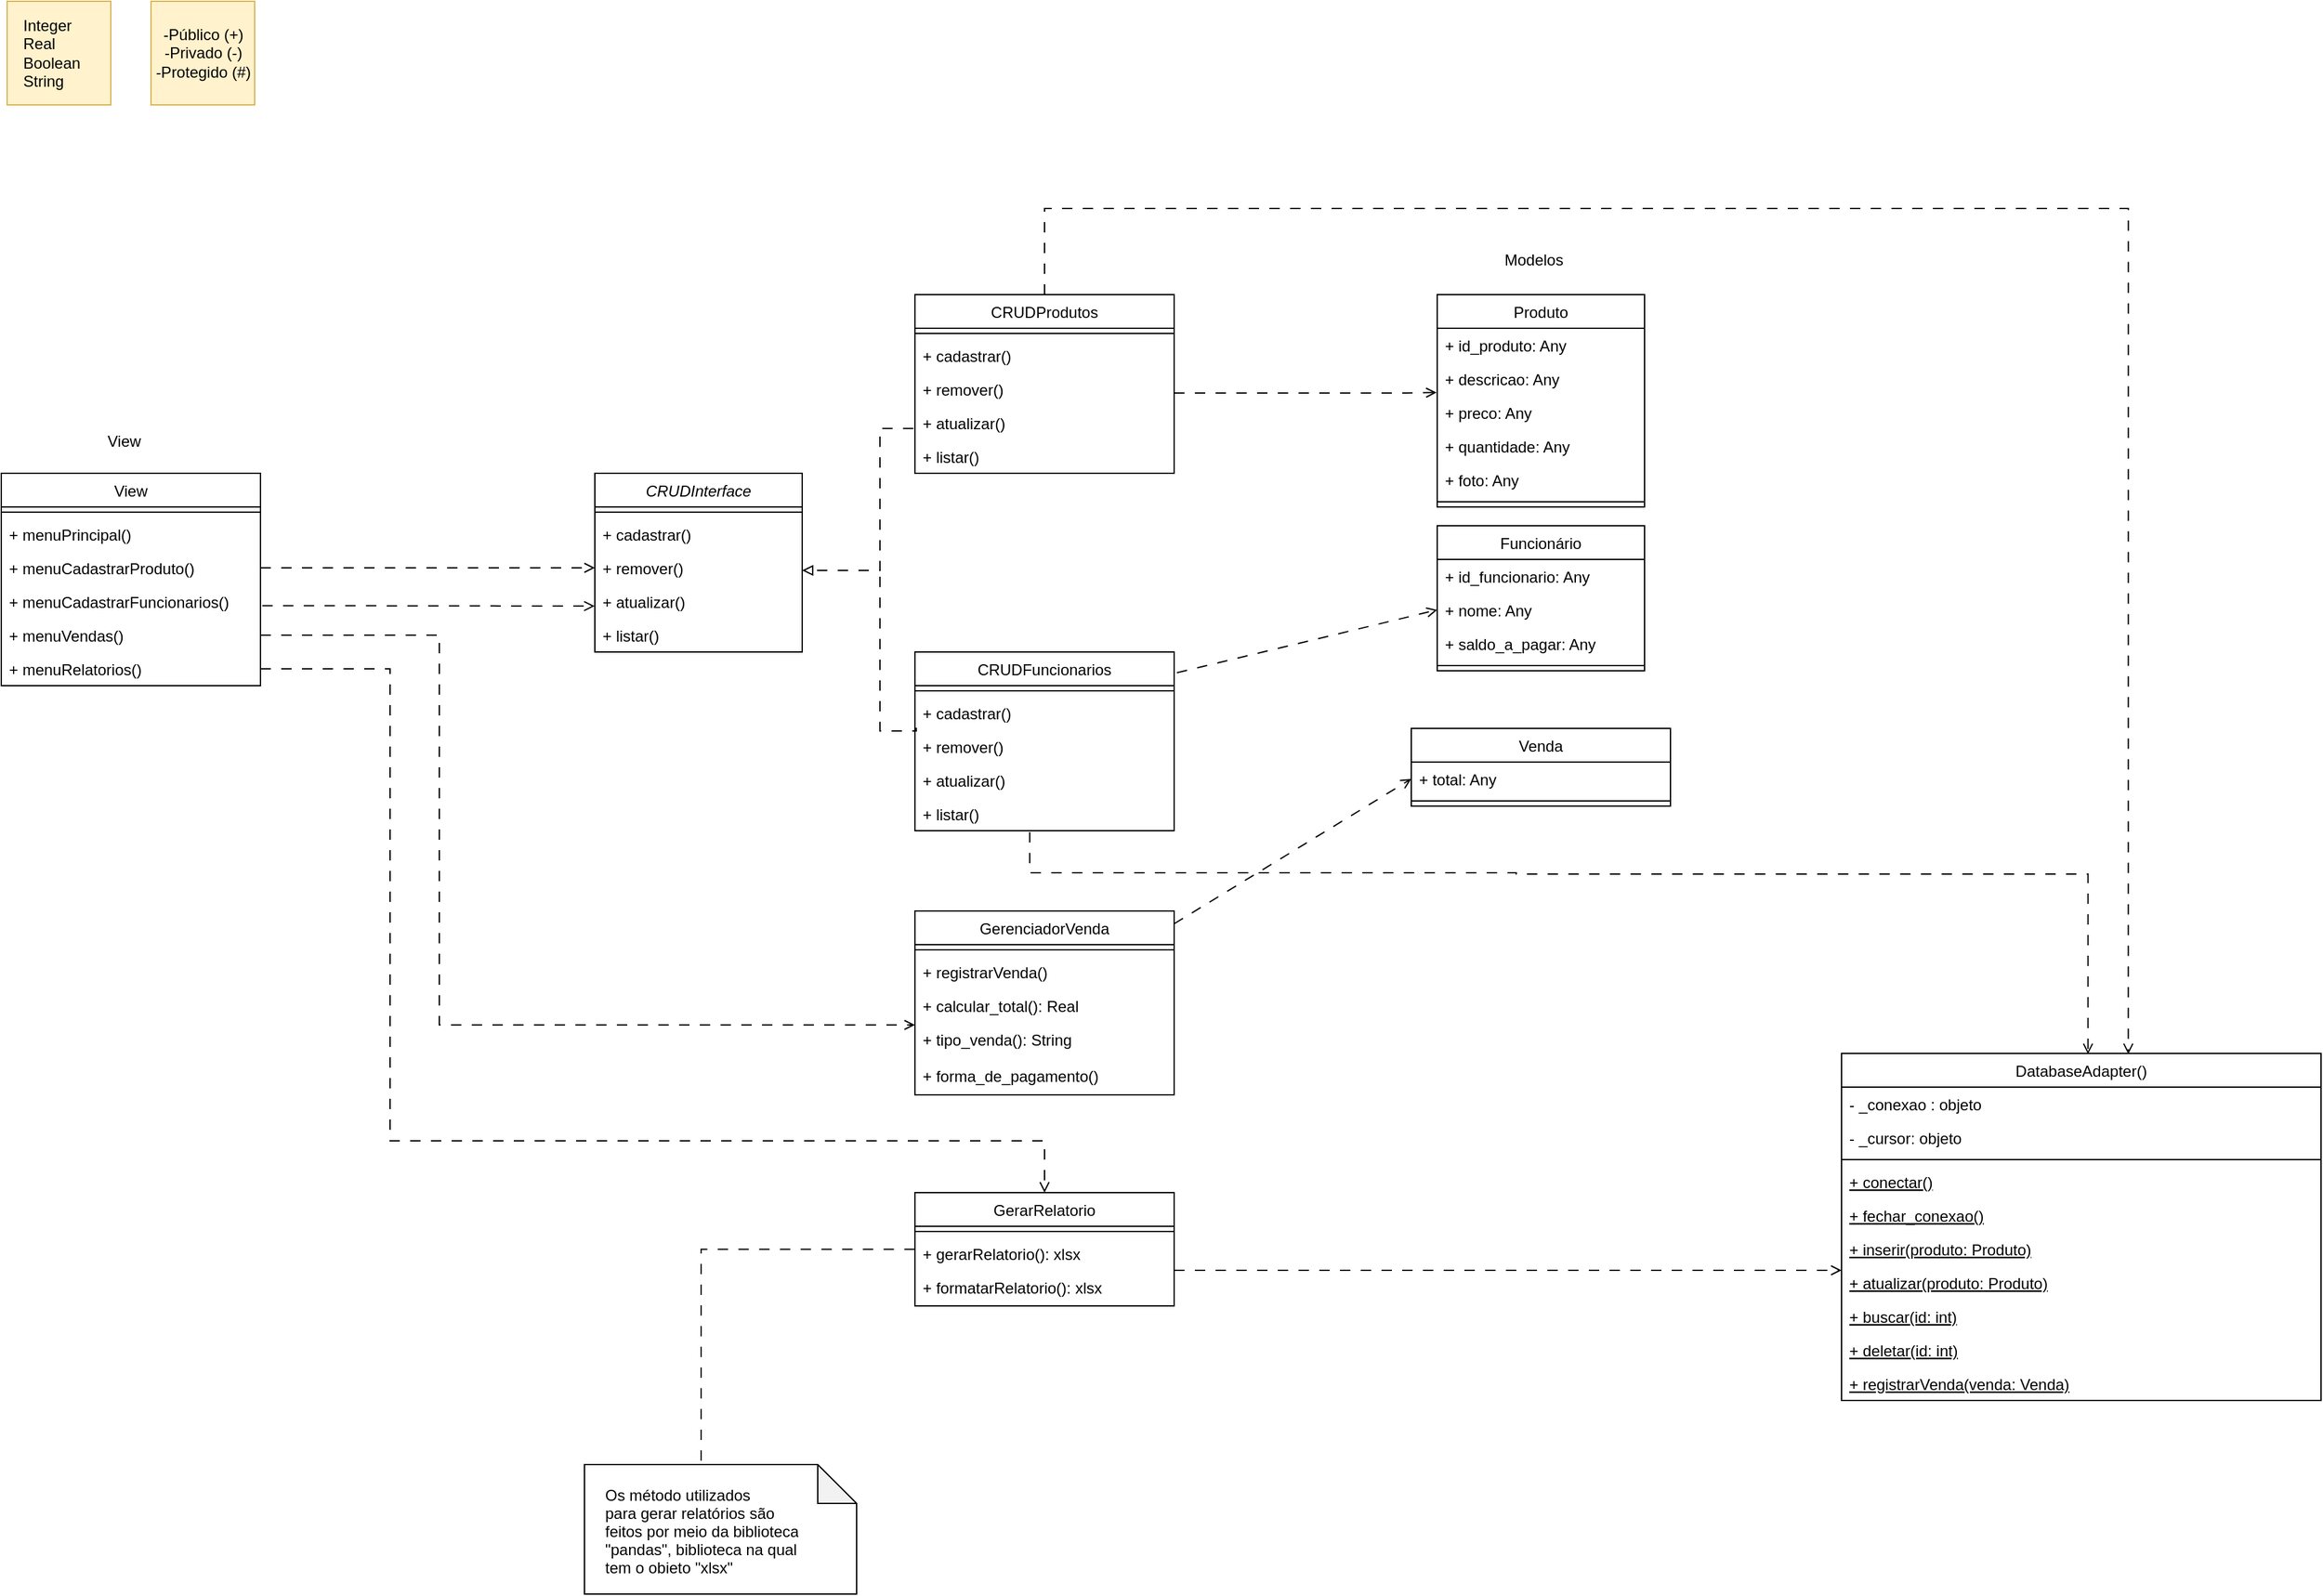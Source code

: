 <mxfile version="25.0.1">
  <diagram id="C5RBs43oDa-KdzZeNtuy" name="Page-1">
    <mxGraphModel dx="258" dy="1040" grid="1" gridSize="10" guides="1" tooltips="1" connect="1" arrows="1" fold="1" page="1" pageScale="1" pageWidth="827" pageHeight="1169" math="0" shadow="0">
      <root>
        <mxCell id="WIyWlLk6GJQsqaUBKTNV-0" />
        <mxCell id="WIyWlLk6GJQsqaUBKTNV-1" parent="WIyWlLk6GJQsqaUBKTNV-0" />
        <mxCell id="_I3wtdHXXXUd3-tB5gvO-224" value="" style="whiteSpace=wrap;html=1;aspect=fixed;fillColor=#fff2cc;strokeColor=#d6b656;" parent="WIyWlLk6GJQsqaUBKTNV-1" vertex="1">
          <mxGeometry x="2003.5" y="190" width="80" height="80" as="geometry" />
        </mxCell>
        <mxCell id="_I3wtdHXXXUd3-tB5gvO-223" value="Integer&lt;div&gt;Real&lt;/div&gt;&lt;div&gt;Boolean&lt;/div&gt;&lt;div&gt;String&lt;/div&gt;" style="text;html=1;align=left;verticalAlign=middle;whiteSpace=wrap;rounded=0;" parent="WIyWlLk6GJQsqaUBKTNV-1" vertex="1">
          <mxGeometry x="2013.5" y="200" width="60" height="60" as="geometry" />
        </mxCell>
        <mxCell id="_I3wtdHXXXUd3-tB5gvO-50" value="" style="whiteSpace=wrap;html=1;aspect=fixed;fillColor=#fff2cc;strokeColor=#d6b656;" parent="WIyWlLk6GJQsqaUBKTNV-1" vertex="1">
          <mxGeometry x="2003.5" y="190" width="80" height="80" as="geometry" />
        </mxCell>
        <mxCell id="_I3wtdHXXXUd3-tB5gvO-51" value="Integer&lt;div&gt;Real&lt;/div&gt;&lt;div&gt;Boolean&lt;/div&gt;&lt;div&gt;String&lt;/div&gt;" style="text;html=1;align=left;verticalAlign=middle;whiteSpace=wrap;rounded=0;" parent="WIyWlLk6GJQsqaUBKTNV-1" vertex="1">
          <mxGeometry x="2013.5" y="200" width="60" height="60" as="geometry" />
        </mxCell>
        <mxCell id="_I3wtdHXXXUd3-tB5gvO-61" value="" style="whiteSpace=wrap;html=1;aspect=fixed;fillColor=#fff2cc;strokeColor=#d6b656;" parent="WIyWlLk6GJQsqaUBKTNV-1" vertex="1">
          <mxGeometry x="2114.5" y="190" width="80" height="80" as="geometry" />
        </mxCell>
        <mxCell id="_I3wtdHXXXUd3-tB5gvO-62" value="-Público (+)&lt;br&gt;-Privado (-)&lt;br&gt;-Protegido (#)" style="text;html=1;align=center;verticalAlign=middle;whiteSpace=wrap;rounded=0;" parent="WIyWlLk6GJQsqaUBKTNV-1" vertex="1">
          <mxGeometry x="2114.5" y="190" width="80" height="80" as="geometry" />
        </mxCell>
        <mxCell id="zy6kFEmhI4igUQKufuiE-0" value="Produto" style="swimlane;fontStyle=0;align=center;verticalAlign=top;childLayout=stackLayout;horizontal=1;startSize=26;horizontalStack=0;resizeParent=1;resizeLast=0;collapsible=1;marginBottom=0;rounded=0;shadow=0;strokeWidth=1;" parent="WIyWlLk6GJQsqaUBKTNV-1" vertex="1">
          <mxGeometry x="3107" y="416.5" width="160" height="164" as="geometry">
            <mxRectangle x="130" y="380" width="160" height="26" as="alternateBounds" />
          </mxGeometry>
        </mxCell>
        <mxCell id="zy6kFEmhI4igUQKufuiE-1" value="+ id_produto: Any" style="text;align=left;verticalAlign=top;spacingLeft=4;spacingRight=4;overflow=hidden;rotatable=0;points=[[0,0.5],[1,0.5]];portConstraint=eastwest;" parent="zy6kFEmhI4igUQKufuiE-0" vertex="1">
          <mxGeometry y="26" width="160" height="26" as="geometry" />
        </mxCell>
        <mxCell id="zy6kFEmhI4igUQKufuiE-2" value="+ descricao: Any" style="text;align=left;verticalAlign=top;spacingLeft=4;spacingRight=4;overflow=hidden;rotatable=0;points=[[0,0.5],[1,0.5]];portConstraint=eastwest;" parent="zy6kFEmhI4igUQKufuiE-0" vertex="1">
          <mxGeometry y="52" width="160" height="26" as="geometry" />
        </mxCell>
        <mxCell id="zy6kFEmhI4igUQKufuiE-3" value="+ preco: Any" style="text;align=left;verticalAlign=top;spacingLeft=4;spacingRight=4;overflow=hidden;rotatable=0;points=[[0,0.5],[1,0.5]];portConstraint=eastwest;" parent="zy6kFEmhI4igUQKufuiE-0" vertex="1">
          <mxGeometry y="78" width="160" height="26" as="geometry" />
        </mxCell>
        <mxCell id="zy6kFEmhI4igUQKufuiE-4" value="+ quantidade: Any" style="text;align=left;verticalAlign=top;spacingLeft=4;spacingRight=4;overflow=hidden;rotatable=0;points=[[0,0.5],[1,0.5]];portConstraint=eastwest;" parent="zy6kFEmhI4igUQKufuiE-0" vertex="1">
          <mxGeometry y="104" width="160" height="26" as="geometry" />
        </mxCell>
        <mxCell id="S7cXJ_CDG3G3nZu9S1j7-13" value="+ foto: Any" style="text;align=left;verticalAlign=top;spacingLeft=4;spacingRight=4;overflow=hidden;rotatable=0;points=[[0,0.5],[1,0.5]];portConstraint=eastwest;" vertex="1" parent="zy6kFEmhI4igUQKufuiE-0">
          <mxGeometry y="130" width="160" height="26" as="geometry" />
        </mxCell>
        <mxCell id="zy6kFEmhI4igUQKufuiE-5" value="" style="line;html=1;strokeWidth=1;align=left;verticalAlign=middle;spacingTop=-1;spacingLeft=3;spacingRight=3;rotatable=0;labelPosition=right;points=[];portConstraint=eastwest;" parent="zy6kFEmhI4igUQKufuiE-0" vertex="1">
          <mxGeometry y="156" width="160" height="8" as="geometry" />
        </mxCell>
        <mxCell id="zy6kFEmhI4igUQKufuiE-6" value="Funcionário" style="swimlane;fontStyle=0;align=center;verticalAlign=top;childLayout=stackLayout;horizontal=1;startSize=26;horizontalStack=0;resizeParent=1;resizeLast=0;collapsible=1;marginBottom=0;rounded=0;shadow=0;strokeWidth=1;" parent="WIyWlLk6GJQsqaUBKTNV-1" vertex="1">
          <mxGeometry x="3107" y="595" width="160" height="112" as="geometry">
            <mxRectangle x="130" y="380" width="160" height="26" as="alternateBounds" />
          </mxGeometry>
        </mxCell>
        <mxCell id="zy6kFEmhI4igUQKufuiE-7" value="+ id_funcionario: Any" style="text;align=left;verticalAlign=top;spacingLeft=4;spacingRight=4;overflow=hidden;rotatable=0;points=[[0,0.5],[1,0.5]];portConstraint=eastwest;" parent="zy6kFEmhI4igUQKufuiE-6" vertex="1">
          <mxGeometry y="26" width="160" height="26" as="geometry" />
        </mxCell>
        <mxCell id="zy6kFEmhI4igUQKufuiE-8" value="+ nome: Any" style="text;align=left;verticalAlign=top;spacingLeft=4;spacingRight=4;overflow=hidden;rotatable=0;points=[[0,0.5],[1,0.5]];portConstraint=eastwest;" parent="zy6kFEmhI4igUQKufuiE-6" vertex="1">
          <mxGeometry y="52" width="160" height="26" as="geometry" />
        </mxCell>
        <mxCell id="zy6kFEmhI4igUQKufuiE-9" value="+ saldo_a_pagar: Any" style="text;align=left;verticalAlign=top;spacingLeft=4;spacingRight=4;overflow=hidden;rotatable=0;points=[[0,0.5],[1,0.5]];portConstraint=eastwest;" parent="zy6kFEmhI4igUQKufuiE-6" vertex="1">
          <mxGeometry y="78" width="160" height="26" as="geometry" />
        </mxCell>
        <mxCell id="zy6kFEmhI4igUQKufuiE-10" value="" style="line;html=1;strokeWidth=1;align=left;verticalAlign=middle;spacingTop=-1;spacingLeft=3;spacingRight=3;rotatable=0;labelPosition=right;points=[];portConstraint=eastwest;" parent="zy6kFEmhI4igUQKufuiE-6" vertex="1">
          <mxGeometry y="104" width="160" height="8" as="geometry" />
        </mxCell>
        <mxCell id="zy6kFEmhI4igUQKufuiE-11" value="View" style="swimlane;fontStyle=0;align=center;verticalAlign=top;childLayout=stackLayout;horizontal=1;startSize=26;horizontalStack=0;resizeParent=1;resizeLast=0;collapsible=1;marginBottom=0;rounded=0;shadow=0;strokeWidth=1;" parent="WIyWlLk6GJQsqaUBKTNV-1" vertex="1">
          <mxGeometry x="1999" y="554.5" width="200" height="164" as="geometry">
            <mxRectangle x="340" y="380" width="170" height="26" as="alternateBounds" />
          </mxGeometry>
        </mxCell>
        <mxCell id="zy6kFEmhI4igUQKufuiE-12" value="" style="line;html=1;strokeWidth=1;align=left;verticalAlign=middle;spacingTop=-1;spacingLeft=3;spacingRight=3;rotatable=0;labelPosition=right;points=[];portConstraint=eastwest;" parent="zy6kFEmhI4igUQKufuiE-11" vertex="1">
          <mxGeometry y="26" width="200" height="8" as="geometry" />
        </mxCell>
        <mxCell id="zy6kFEmhI4igUQKufuiE-13" value="+ menuPrincipal()" style="text;align=left;verticalAlign=top;spacingLeft=4;spacingRight=4;overflow=hidden;rotatable=0;points=[[0,0.5],[1,0.5]];portConstraint=eastwest;" parent="zy6kFEmhI4igUQKufuiE-11" vertex="1">
          <mxGeometry y="34" width="200" height="26" as="geometry" />
        </mxCell>
        <mxCell id="zy6kFEmhI4igUQKufuiE-14" value="+ menuCadastrarProduto()" style="text;align=left;verticalAlign=top;spacingLeft=4;spacingRight=4;overflow=hidden;rotatable=0;points=[[0,0.5],[1,0.5]];portConstraint=eastwest;" parent="zy6kFEmhI4igUQKufuiE-11" vertex="1">
          <mxGeometry y="60" width="200" height="26" as="geometry" />
        </mxCell>
        <mxCell id="S7cXJ_CDG3G3nZu9S1j7-0" value="+ menuCadastrarFuncionarios()" style="text;align=left;verticalAlign=top;spacingLeft=4;spacingRight=4;overflow=hidden;rotatable=0;points=[[0,0.5],[1,0.5]];portConstraint=eastwest;" vertex="1" parent="zy6kFEmhI4igUQKufuiE-11">
          <mxGeometry y="86" width="200" height="26" as="geometry" />
        </mxCell>
        <mxCell id="zy6kFEmhI4igUQKufuiE-15" value="+ menuVendas()" style="text;align=left;verticalAlign=top;spacingLeft=4;spacingRight=4;overflow=hidden;rotatable=0;points=[[0,0.5],[1,0.5]];portConstraint=eastwest;" parent="zy6kFEmhI4igUQKufuiE-11" vertex="1">
          <mxGeometry y="112" width="200" height="26" as="geometry" />
        </mxCell>
        <mxCell id="zy6kFEmhI4igUQKufuiE-16" value="+ menuRelatorios()" style="text;align=left;verticalAlign=top;spacingLeft=4;spacingRight=4;overflow=hidden;rotatable=0;points=[[0,0.5],[1,0.5]];portConstraint=eastwest;" parent="zy6kFEmhI4igUQKufuiE-11" vertex="1">
          <mxGeometry y="138" width="200" height="26" as="geometry" />
        </mxCell>
        <mxCell id="zy6kFEmhI4igUQKufuiE-17" value="DatabaseAdapter()" style="swimlane;fontStyle=0;align=center;verticalAlign=top;childLayout=stackLayout;horizontal=1;startSize=26;horizontalStack=0;resizeParent=1;resizeLast=0;collapsible=1;marginBottom=0;rounded=0;shadow=0;strokeWidth=1;" parent="WIyWlLk6GJQsqaUBKTNV-1" vertex="1">
          <mxGeometry x="3419" y="1002.5" width="370" height="268" as="geometry">
            <mxRectangle x="3700" y="822.5" width="160" height="26" as="alternateBounds" />
          </mxGeometry>
        </mxCell>
        <mxCell id="zy6kFEmhI4igUQKufuiE-18" value="- _conexao : objeto" style="text;align=left;verticalAlign=top;spacingLeft=4;spacingRight=4;overflow=hidden;rotatable=0;points=[[0,0.5],[1,0.5]];portConstraint=eastwest;" parent="zy6kFEmhI4igUQKufuiE-17" vertex="1">
          <mxGeometry y="26" width="370" height="26" as="geometry" />
        </mxCell>
        <mxCell id="zy6kFEmhI4igUQKufuiE-19" value="- _cursor: objeto" style="text;align=left;verticalAlign=top;spacingLeft=4;spacingRight=4;overflow=hidden;rotatable=0;points=[[0,0.5],[1,0.5]];portConstraint=eastwest;" parent="zy6kFEmhI4igUQKufuiE-17" vertex="1">
          <mxGeometry y="52" width="370" height="26" as="geometry" />
        </mxCell>
        <mxCell id="zy6kFEmhI4igUQKufuiE-20" value="" style="line;html=1;strokeWidth=1;align=left;verticalAlign=middle;spacingTop=-1;spacingLeft=3;spacingRight=3;rotatable=0;labelPosition=right;points=[];portConstraint=eastwest;" parent="zy6kFEmhI4igUQKufuiE-17" vertex="1">
          <mxGeometry y="78" width="370" height="8" as="geometry" />
        </mxCell>
        <mxCell id="zy6kFEmhI4igUQKufuiE-21" value="+ conectar()" style="text;align=left;verticalAlign=top;spacingLeft=4;spacingRight=4;overflow=hidden;rotatable=0;points=[[0,0.5],[1,0.5]];portConstraint=eastwest;fontStyle=4" parent="zy6kFEmhI4igUQKufuiE-17" vertex="1">
          <mxGeometry y="86" width="370" height="26" as="geometry" />
        </mxCell>
        <mxCell id="zy6kFEmhI4igUQKufuiE-22" value="+ fechar_conexao()" style="text;align=left;verticalAlign=top;spacingLeft=4;spacingRight=4;overflow=hidden;rotatable=0;points=[[0,0.5],[1,0.5]];portConstraint=eastwest;fontStyle=4" parent="zy6kFEmhI4igUQKufuiE-17" vertex="1">
          <mxGeometry y="112" width="370" height="26" as="geometry" />
        </mxCell>
        <mxCell id="zy6kFEmhI4igUQKufuiE-23" value="+ inserir(produto: Produto)" style="text;align=left;verticalAlign=top;spacingLeft=4;spacingRight=4;overflow=hidden;rotatable=0;points=[[0,0.5],[1,0.5]];portConstraint=eastwest;fontStyle=4" parent="zy6kFEmhI4igUQKufuiE-17" vertex="1">
          <mxGeometry y="138" width="370" height="26" as="geometry" />
        </mxCell>
        <mxCell id="zy6kFEmhI4igUQKufuiE-24" value="+ atualizar(produto: Produto)" style="text;align=left;verticalAlign=top;spacingLeft=4;spacingRight=4;overflow=hidden;rotatable=0;points=[[0,0.5],[1,0.5]];portConstraint=eastwest;fontStyle=4" parent="zy6kFEmhI4igUQKufuiE-17" vertex="1">
          <mxGeometry y="164" width="370" height="26" as="geometry" />
        </mxCell>
        <mxCell id="zy6kFEmhI4igUQKufuiE-25" value="+ buscar(id: int)" style="text;align=left;verticalAlign=top;spacingLeft=4;spacingRight=4;overflow=hidden;rotatable=0;points=[[0,0.5],[1,0.5]];portConstraint=eastwest;fontStyle=4" parent="zy6kFEmhI4igUQKufuiE-17" vertex="1">
          <mxGeometry y="190" width="370" height="26" as="geometry" />
        </mxCell>
        <mxCell id="zy6kFEmhI4igUQKufuiE-26" value="+ deletar(id: int)" style="text;align=left;verticalAlign=top;spacingLeft=4;spacingRight=4;overflow=hidden;rotatable=0;points=[[0,0.5],[1,0.5]];portConstraint=eastwest;fontStyle=4" parent="zy6kFEmhI4igUQKufuiE-17" vertex="1">
          <mxGeometry y="216" width="370" height="26" as="geometry" />
        </mxCell>
        <mxCell id="zy6kFEmhI4igUQKufuiE-27" value="+ registrarVenda(venda: Venda)" style="text;align=left;verticalAlign=top;spacingLeft=4;spacingRight=4;overflow=hidden;rotatable=0;points=[[0,0.5],[1,0.5]];portConstraint=eastwest;fontStyle=4" parent="zy6kFEmhI4igUQKufuiE-17" vertex="1">
          <mxGeometry y="242" width="370" height="26" as="geometry" />
        </mxCell>
        <mxCell id="zy6kFEmhI4igUQKufuiE-28" value="CRUDInterface" style="swimlane;fontStyle=2;align=center;verticalAlign=top;childLayout=stackLayout;horizontal=1;startSize=26;horizontalStack=0;resizeParent=1;resizeLast=0;collapsible=1;marginBottom=0;rounded=0;shadow=0;strokeWidth=1;" parent="WIyWlLk6GJQsqaUBKTNV-1" vertex="1">
          <mxGeometry x="2457" y="554.5" width="160" height="138" as="geometry">
            <mxRectangle x="130" y="380" width="160" height="26" as="alternateBounds" />
          </mxGeometry>
        </mxCell>
        <mxCell id="zy6kFEmhI4igUQKufuiE-29" value="" style="line;html=1;strokeWidth=1;align=left;verticalAlign=middle;spacingTop=-1;spacingLeft=3;spacingRight=3;rotatable=0;labelPosition=right;points=[];portConstraint=eastwest;" parent="zy6kFEmhI4igUQKufuiE-28" vertex="1">
          <mxGeometry y="26" width="160" height="8" as="geometry" />
        </mxCell>
        <mxCell id="zy6kFEmhI4igUQKufuiE-30" value="+ cadastrar()" style="text;align=left;verticalAlign=top;spacingLeft=4;spacingRight=4;overflow=hidden;rotatable=0;points=[[0,0.5],[1,0.5]];portConstraint=eastwest;" parent="zy6kFEmhI4igUQKufuiE-28" vertex="1">
          <mxGeometry y="34" width="160" height="26" as="geometry" />
        </mxCell>
        <mxCell id="zy6kFEmhI4igUQKufuiE-31" value="+ remover()" style="text;align=left;verticalAlign=top;spacingLeft=4;spacingRight=4;overflow=hidden;rotatable=0;points=[[0,0.5],[1,0.5]];portConstraint=eastwest;" parent="zy6kFEmhI4igUQKufuiE-28" vertex="1">
          <mxGeometry y="60" width="160" height="26" as="geometry" />
        </mxCell>
        <mxCell id="zy6kFEmhI4igUQKufuiE-32" value="+ atualizar()" style="text;align=left;verticalAlign=top;spacingLeft=4;spacingRight=4;overflow=hidden;rotatable=0;points=[[0,0.5],[1,0.5]];portConstraint=eastwest;" parent="zy6kFEmhI4igUQKufuiE-28" vertex="1">
          <mxGeometry y="86" width="160" height="26" as="geometry" />
        </mxCell>
        <mxCell id="zy6kFEmhI4igUQKufuiE-33" value="+ listar()" style="text;align=left;verticalAlign=top;spacingLeft=4;spacingRight=4;overflow=hidden;rotatable=0;points=[[0,0.5],[1,0.5]];portConstraint=eastwest;" parent="zy6kFEmhI4igUQKufuiE-28" vertex="1">
          <mxGeometry y="112" width="160" height="26" as="geometry" />
        </mxCell>
        <mxCell id="zy6kFEmhI4igUQKufuiE-34" value="" style="endArrow=block;html=1;rounded=0;dashed=1;endFill=0;dashPattern=8 8;edgeStyle=orthogonalEdgeStyle;entryX=1;entryY=0.577;entryDx=0;entryDy=0;entryPerimeter=0;exitX=-0.006;exitY=0.668;exitDx=0;exitDy=0;exitPerimeter=0;" parent="WIyWlLk6GJQsqaUBKTNV-1" source="zy6kFEmhI4igUQKufuiE-44" target="zy6kFEmhI4igUQKufuiE-31" edge="1">
          <mxGeometry width="50" height="50" relative="1" as="geometry">
            <mxPoint x="2697" y="520.5" as="sourcePoint" />
            <mxPoint x="2657" y="629.5" as="targetPoint" />
            <Array as="points">
              <mxPoint x="2677" y="519.5" />
              <mxPoint x="2677" y="629.5" />
            </Array>
          </mxGeometry>
        </mxCell>
        <mxCell id="zy6kFEmhI4igUQKufuiE-35" value="Venda" style="swimlane;fontStyle=0;align=center;verticalAlign=top;childLayout=stackLayout;horizontal=1;startSize=26;horizontalStack=0;resizeParent=1;resizeLast=0;collapsible=1;marginBottom=0;rounded=0;shadow=0;strokeWidth=1;" parent="WIyWlLk6GJQsqaUBKTNV-1" vertex="1">
          <mxGeometry x="3087" y="751.5" width="200" height="60" as="geometry">
            <mxRectangle x="130" y="380" width="160" height="26" as="alternateBounds" />
          </mxGeometry>
        </mxCell>
        <mxCell id="zy6kFEmhI4igUQKufuiE-36" value="+ total: Any" style="text;align=left;verticalAlign=top;spacingLeft=4;spacingRight=4;overflow=hidden;rotatable=0;points=[[0,0.5],[1,0.5]];portConstraint=eastwest;" parent="zy6kFEmhI4igUQKufuiE-35" vertex="1">
          <mxGeometry y="26" width="200" height="26" as="geometry" />
        </mxCell>
        <mxCell id="zy6kFEmhI4igUQKufuiE-37" value="" style="line;html=1;strokeWidth=1;align=left;verticalAlign=middle;spacingTop=-1;spacingLeft=3;spacingRight=3;rotatable=0;labelPosition=right;points=[];portConstraint=eastwest;" parent="zy6kFEmhI4igUQKufuiE-35" vertex="1">
          <mxGeometry y="52" width="200" height="8" as="geometry" />
        </mxCell>
        <mxCell id="zy6kFEmhI4igUQKufuiE-38" value="View" style="text;html=1;align=left;verticalAlign=middle;whiteSpace=wrap;rounded=0;" parent="WIyWlLk6GJQsqaUBKTNV-1" vertex="1">
          <mxGeometry x="2079" y="499.5" width="60" height="60" as="geometry" />
        </mxCell>
        <mxCell id="zy6kFEmhI4igUQKufuiE-39" value="Modelos" style="text;html=1;align=left;verticalAlign=middle;whiteSpace=wrap;rounded=0;" parent="WIyWlLk6GJQsqaUBKTNV-1" vertex="1">
          <mxGeometry x="3157" y="360" width="60" height="60" as="geometry" />
        </mxCell>
        <mxCell id="S7cXJ_CDG3G3nZu9S1j7-7" style="edgeStyle=orthogonalEdgeStyle;rounded=0;orthogonalLoop=1;jettySize=auto;html=1;exitX=0.5;exitY=0;exitDx=0;exitDy=0;startArrow=none;startFill=0;dashed=1;dashPattern=8 8;endArrow=open;endFill=0;entryX=0.598;entryY=0.002;entryDx=0;entryDy=0;entryPerimeter=0;" edge="1" parent="WIyWlLk6GJQsqaUBKTNV-1" source="zy6kFEmhI4igUQKufuiE-40" target="zy6kFEmhI4igUQKufuiE-17">
          <mxGeometry relative="1" as="geometry">
            <mxPoint x="3640" y="1000" as="targetPoint" />
            <Array as="points">
              <mxPoint x="2804" y="350" />
              <mxPoint x="3640" y="350" />
            </Array>
          </mxGeometry>
        </mxCell>
        <mxCell id="zy6kFEmhI4igUQKufuiE-40" value="CRUDProdutos" style="swimlane;fontStyle=0;align=center;verticalAlign=top;childLayout=stackLayout;horizontal=1;startSize=26;horizontalStack=0;resizeParent=1;resizeLast=0;collapsible=1;marginBottom=0;rounded=0;shadow=0;strokeWidth=1;" parent="WIyWlLk6GJQsqaUBKTNV-1" vertex="1">
          <mxGeometry x="2704" y="416.5" width="200" height="138" as="geometry">
            <mxRectangle x="130" y="380" width="160" height="26" as="alternateBounds" />
          </mxGeometry>
        </mxCell>
        <mxCell id="zy6kFEmhI4igUQKufuiE-41" value="" style="line;html=1;strokeWidth=1;align=left;verticalAlign=middle;spacingTop=-1;spacingLeft=3;spacingRight=3;rotatable=0;labelPosition=right;points=[];portConstraint=eastwest;" parent="zy6kFEmhI4igUQKufuiE-40" vertex="1">
          <mxGeometry y="26" width="200" height="8" as="geometry" />
        </mxCell>
        <mxCell id="zy6kFEmhI4igUQKufuiE-42" value="+ cadastrar()" style="text;align=left;verticalAlign=top;spacingLeft=4;spacingRight=4;overflow=hidden;rotatable=0;points=[[0,0.5],[1,0.5]];portConstraint=eastwest;" parent="zy6kFEmhI4igUQKufuiE-40" vertex="1">
          <mxGeometry y="34" width="200" height="26" as="geometry" />
        </mxCell>
        <mxCell id="zy6kFEmhI4igUQKufuiE-43" value="+ remover()" style="text;align=left;verticalAlign=top;spacingLeft=4;spacingRight=4;overflow=hidden;rotatable=0;points=[[0,0.5],[1,0.5]];portConstraint=eastwest;" parent="zy6kFEmhI4igUQKufuiE-40" vertex="1">
          <mxGeometry y="60" width="200" height="26" as="geometry" />
        </mxCell>
        <mxCell id="zy6kFEmhI4igUQKufuiE-44" value="+ atualizar()" style="text;align=left;verticalAlign=top;spacingLeft=4;spacingRight=4;overflow=hidden;rotatable=0;points=[[0,0.5],[1,0.5]];portConstraint=eastwest;" parent="zy6kFEmhI4igUQKufuiE-40" vertex="1">
          <mxGeometry y="86" width="200" height="26" as="geometry" />
        </mxCell>
        <mxCell id="zy6kFEmhI4igUQKufuiE-45" value="+ listar()" style="text;align=left;verticalAlign=top;spacingLeft=4;spacingRight=4;overflow=hidden;rotatable=0;points=[[0,0.5],[1,0.5]];portConstraint=eastwest;" parent="zy6kFEmhI4igUQKufuiE-40" vertex="1">
          <mxGeometry y="112" width="200" height="26" as="geometry" />
        </mxCell>
        <mxCell id="zy6kFEmhI4igUQKufuiE-46" value="CRUDFuncionarios" style="swimlane;fontStyle=0;align=center;verticalAlign=top;childLayout=stackLayout;horizontal=1;startSize=26;horizontalStack=0;resizeParent=1;resizeLast=0;collapsible=1;marginBottom=0;rounded=0;shadow=0;strokeWidth=1;" parent="WIyWlLk6GJQsqaUBKTNV-1" vertex="1">
          <mxGeometry x="2704" y="692.5" width="200" height="138" as="geometry">
            <mxRectangle x="130" y="380" width="160" height="26" as="alternateBounds" />
          </mxGeometry>
        </mxCell>
        <mxCell id="zy6kFEmhI4igUQKufuiE-47" value="" style="line;html=1;strokeWidth=1;align=left;verticalAlign=middle;spacingTop=-1;spacingLeft=3;spacingRight=3;rotatable=0;labelPosition=right;points=[];portConstraint=eastwest;" parent="zy6kFEmhI4igUQKufuiE-46" vertex="1">
          <mxGeometry y="26" width="200" height="8" as="geometry" />
        </mxCell>
        <mxCell id="zy6kFEmhI4igUQKufuiE-48" value="+ cadastrar()" style="text;align=left;verticalAlign=top;spacingLeft=4;spacingRight=4;overflow=hidden;rotatable=0;points=[[0,0.5],[1,0.5]];portConstraint=eastwest;" parent="zy6kFEmhI4igUQKufuiE-46" vertex="1">
          <mxGeometry y="34" width="200" height="26" as="geometry" />
        </mxCell>
        <mxCell id="zy6kFEmhI4igUQKufuiE-49" value="+ remover()" style="text;align=left;verticalAlign=top;spacingLeft=4;spacingRight=4;overflow=hidden;rotatable=0;points=[[0,0.5],[1,0.5]];portConstraint=eastwest;" parent="zy6kFEmhI4igUQKufuiE-46" vertex="1">
          <mxGeometry y="60" width="200" height="26" as="geometry" />
        </mxCell>
        <mxCell id="zy6kFEmhI4igUQKufuiE-50" value="+ atualizar()" style="text;align=left;verticalAlign=top;spacingLeft=4;spacingRight=4;overflow=hidden;rotatable=0;points=[[0,0.5],[1,0.5]];portConstraint=eastwest;" parent="zy6kFEmhI4igUQKufuiE-46" vertex="1">
          <mxGeometry y="86" width="200" height="26" as="geometry" />
        </mxCell>
        <mxCell id="zy6kFEmhI4igUQKufuiE-51" value="+ listar()" style="text;align=left;verticalAlign=top;spacingLeft=4;spacingRight=4;overflow=hidden;rotatable=0;points=[[0,0.5],[1,0.5]];portConstraint=eastwest;" parent="zy6kFEmhI4igUQKufuiE-46" vertex="1">
          <mxGeometry y="112" width="200" height="26" as="geometry" />
        </mxCell>
        <mxCell id="zy6kFEmhI4igUQKufuiE-52" value="GerarRelatorio" style="swimlane;fontStyle=0;align=center;verticalAlign=top;childLayout=stackLayout;horizontal=1;startSize=26;horizontalStack=0;resizeParent=1;resizeLast=0;collapsible=1;marginBottom=0;rounded=0;shadow=0;strokeWidth=1;" parent="WIyWlLk6GJQsqaUBKTNV-1" vertex="1">
          <mxGeometry x="2704" y="1110" width="200" height="87.5" as="geometry">
            <mxRectangle x="130" y="380" width="160" height="26" as="alternateBounds" />
          </mxGeometry>
        </mxCell>
        <mxCell id="zy6kFEmhI4igUQKufuiE-53" value="" style="line;html=1;strokeWidth=1;align=left;verticalAlign=middle;spacingTop=-1;spacingLeft=3;spacingRight=3;rotatable=0;labelPosition=right;points=[];portConstraint=eastwest;" parent="zy6kFEmhI4igUQKufuiE-52" vertex="1">
          <mxGeometry y="26" width="200" height="8" as="geometry" />
        </mxCell>
        <mxCell id="zy6kFEmhI4igUQKufuiE-54" value="+ gerarRelatorio(): xlsx" style="text;align=left;verticalAlign=top;spacingLeft=4;spacingRight=4;overflow=hidden;rotatable=0;points=[[0,0.5],[1,0.5]];portConstraint=eastwest;" parent="zy6kFEmhI4igUQKufuiE-52" vertex="1">
          <mxGeometry y="34" width="200" height="26" as="geometry" />
        </mxCell>
        <mxCell id="zy6kFEmhI4igUQKufuiE-56" value="+ formatarRelatorio(): xlsx" style="text;align=left;verticalAlign=top;spacingLeft=4;spacingRight=4;overflow=hidden;rotatable=0;points=[[0,0.5],[1,0.5]];portConstraint=eastwest;" parent="zy6kFEmhI4igUQKufuiE-52" vertex="1">
          <mxGeometry y="60" width="200" height="26" as="geometry" />
        </mxCell>
        <mxCell id="S7cXJ_CDG3G3nZu9S1j7-9" style="rounded=0;orthogonalLoop=1;jettySize=auto;html=1;entryX=0;entryY=0.5;entryDx=0;entryDy=0;dashed=1;dashPattern=8 8;endArrow=open;endFill=0;" edge="1" parent="WIyWlLk6GJQsqaUBKTNV-1" source="zy6kFEmhI4igUQKufuiE-57" target="zy6kFEmhI4igUQKufuiE-36">
          <mxGeometry relative="1" as="geometry" />
        </mxCell>
        <mxCell id="zy6kFEmhI4igUQKufuiE-57" value="GerenciadorVenda" style="swimlane;fontStyle=0;align=center;verticalAlign=top;childLayout=stackLayout;horizontal=1;startSize=26;horizontalStack=0;resizeParent=1;resizeLast=0;collapsible=1;marginBottom=0;rounded=0;shadow=0;strokeWidth=1;" parent="WIyWlLk6GJQsqaUBKTNV-1" vertex="1">
          <mxGeometry x="2704" y="892.5" width="200" height="142" as="geometry">
            <mxRectangle x="130" y="380" width="160" height="26" as="alternateBounds" />
          </mxGeometry>
        </mxCell>
        <mxCell id="zy6kFEmhI4igUQKufuiE-58" value="" style="line;html=1;strokeWidth=1;align=left;verticalAlign=middle;spacingTop=-1;spacingLeft=3;spacingRight=3;rotatable=0;labelPosition=right;points=[];portConstraint=eastwest;" parent="zy6kFEmhI4igUQKufuiE-57" vertex="1">
          <mxGeometry y="26" width="200" height="8" as="geometry" />
        </mxCell>
        <mxCell id="zy6kFEmhI4igUQKufuiE-59" value="+ registrarVenda()" style="text;align=left;verticalAlign=top;spacingLeft=4;spacingRight=4;overflow=hidden;rotatable=0;points=[[0,0.5],[1,0.5]];portConstraint=eastwest;" parent="zy6kFEmhI4igUQKufuiE-57" vertex="1">
          <mxGeometry y="34" width="200" height="26" as="geometry" />
        </mxCell>
        <mxCell id="zy6kFEmhI4igUQKufuiE-60" value="+ calcular_total(): Real" style="text;align=left;verticalAlign=top;spacingLeft=4;spacingRight=4;overflow=hidden;rotatable=0;points=[[0,0.5],[1,0.5]];portConstraint=eastwest;" parent="zy6kFEmhI4igUQKufuiE-57" vertex="1">
          <mxGeometry y="60" width="200" height="26" as="geometry" />
        </mxCell>
        <mxCell id="zy6kFEmhI4igUQKufuiE-61" value="+ tipo_venda(): String" style="text;align=left;verticalAlign=top;spacingLeft=4;spacingRight=4;overflow=hidden;rotatable=0;points=[[0,0.5],[1,0.5]];portConstraint=eastwest;" parent="zy6kFEmhI4igUQKufuiE-57" vertex="1">
          <mxGeometry y="86" width="200" height="28" as="geometry" />
        </mxCell>
        <mxCell id="zy6kFEmhI4igUQKufuiE-62" value="+ forma_de_pagamento()" style="text;align=left;verticalAlign=top;spacingLeft=4;spacingRight=4;overflow=hidden;rotatable=0;points=[[0,0.5],[1,0.5]];portConstraint=eastwest;" parent="zy6kFEmhI4igUQKufuiE-57" vertex="1">
          <mxGeometry y="114" width="200" height="28" as="geometry" />
        </mxCell>
        <mxCell id="zy6kFEmhI4igUQKufuiE-63" value="" style="endArrow=open;html=1;rounded=0;dashed=1;endFill=0;dashPattern=8 8;edgeStyle=orthogonalEdgeStyle;entryX=0;entryY=0.5;entryDx=0;entryDy=0;exitX=1;exitY=0.5;exitDx=0;exitDy=0;" parent="WIyWlLk6GJQsqaUBKTNV-1" target="zy6kFEmhI4igUQKufuiE-31" edge="1" source="zy6kFEmhI4igUQKufuiE-14">
          <mxGeometry width="50" height="50" relative="1" as="geometry">
            <mxPoint x="2197" y="632.5" as="sourcePoint" />
            <mxPoint x="2447" y="632.5" as="targetPoint" />
            <Array as="points" />
          </mxGeometry>
        </mxCell>
        <mxCell id="zy6kFEmhI4igUQKufuiE-66" value="" style="endArrow=none;html=1;rounded=0;dashed=1;endFill=0;dashPattern=8 8;edgeStyle=orthogonalEdgeStyle;exitX=0;exitY=0.036;exitDx=0;exitDy=0;exitPerimeter=0;" parent="WIyWlLk6GJQsqaUBKTNV-1" source="zy6kFEmhI4igUQKufuiE-49" edge="1">
          <mxGeometry width="50" height="50" relative="1" as="geometry">
            <mxPoint x="2707" y="530.5" as="sourcePoint" />
            <mxPoint x="2677" y="632.5" as="targetPoint" />
            <Array as="points">
              <mxPoint x="2704" y="751.5" />
              <mxPoint x="2705" y="751.5" />
              <mxPoint x="2705" y="753.5" />
              <mxPoint x="2677" y="753.5" />
            </Array>
          </mxGeometry>
        </mxCell>
        <mxCell id="zy6kFEmhI4igUQKufuiE-67" value="" style="endArrow=open;html=1;rounded=0;dashed=1;endFill=0;dashPattern=8 8;edgeStyle=orthogonalEdgeStyle;entryX=0.002;entryY=0.169;entryDx=0;entryDy=0;entryPerimeter=0;exitX=1;exitY=0.5;exitDx=0;exitDy=0;" parent="WIyWlLk6GJQsqaUBKTNV-1" source="zy6kFEmhI4igUQKufuiE-15" edge="1">
          <mxGeometry width="50" height="50" relative="1" as="geometry">
            <mxPoint x="2337" y="782.5" as="sourcePoint" />
            <mxPoint x="2704" y="980.5" as="targetPoint" />
            <Array as="points">
              <mxPoint x="2337" y="680" />
              <mxPoint x="2337" y="981" />
            </Array>
          </mxGeometry>
        </mxCell>
        <mxCell id="zy6kFEmhI4igUQKufuiE-68" value="" style="endArrow=open;html=1;rounded=0;dashed=1;endFill=0;dashPattern=8 8;edgeStyle=orthogonalEdgeStyle;entryX=0.5;entryY=0;entryDx=0;entryDy=0;exitX=1;exitY=0.5;exitDx=0;exitDy=0;" parent="WIyWlLk6GJQsqaUBKTNV-1" edge="1" target="zy6kFEmhI4igUQKufuiE-52" source="zy6kFEmhI4igUQKufuiE-16">
          <mxGeometry width="50" height="50" relative="1" as="geometry">
            <mxPoint x="2337" y="962.5" as="sourcePoint" />
            <mxPoint x="2704" y="1160.5" as="targetPoint" />
            <Array as="points">
              <mxPoint x="2299" y="706" />
              <mxPoint x="2299" y="1070" />
              <mxPoint x="2804" y="1070" />
            </Array>
          </mxGeometry>
        </mxCell>
        <mxCell id="zy6kFEmhI4igUQKufuiE-69" value="" style="endArrow=open;html=1;rounded=0;dashed=1;endFill=0;dashPattern=8 8;exitX=0.443;exitY=1.043;exitDx=0;exitDy=0;edgeStyle=orthogonalEdgeStyle;exitPerimeter=0;entryX=0.514;entryY=0.002;entryDx=0;entryDy=0;entryPerimeter=0;" parent="WIyWlLk6GJQsqaUBKTNV-1" source="zy6kFEmhI4igUQKufuiE-51" target="zy6kFEmhI4igUQKufuiE-17" edge="1">
          <mxGeometry width="50" height="50" relative="1" as="geometry">
            <mxPoint x="2837" y="862.5" as="sourcePoint" />
            <mxPoint x="3609" y="1000" as="targetPoint" />
            <Array as="points">
              <mxPoint x="2793" y="863" />
              <mxPoint x="3168" y="863" />
              <mxPoint x="3168" y="864" />
              <mxPoint x="3609" y="864" />
            </Array>
          </mxGeometry>
        </mxCell>
        <mxCell id="zy6kFEmhI4igUQKufuiE-72" value="" style="endArrow=open;html=1;rounded=0;dashed=1;endFill=0;dashPattern=8 8;exitX=1.014;exitY=-0.064;exitDx=0;exitDy=0;edgeStyle=orthogonalEdgeStyle;exitPerimeter=0;entryX=-0.003;entryY=0.908;entryDx=0;entryDy=0;entryPerimeter=0;" parent="WIyWlLk6GJQsqaUBKTNV-1" target="zy6kFEmhI4igUQKufuiE-2" edge="1">
          <mxGeometry width="50" height="50" relative="1" as="geometry">
            <mxPoint x="2904" y="492.48" as="sourcePoint" />
            <mxPoint x="3083" y="324.48" as="targetPoint" />
            <Array as="points">
              <mxPoint x="3083" y="493" />
            </Array>
          </mxGeometry>
        </mxCell>
        <mxCell id="yJGENQ4uV77fl9Y-lZtx-8" value="" style="endArrow=none;html=1;rounded=0;dashed=1;endFill=0;dashPattern=8 8;edgeStyle=orthogonalEdgeStyle;exitX=-0.001;exitY=0.376;exitDx=0;exitDy=0;exitPerimeter=0;entryX=0.442;entryY=-0.005;entryDx=0;entryDy=0;entryPerimeter=0;" parent="WIyWlLk6GJQsqaUBKTNV-1" source="zy6kFEmhI4igUQKufuiE-54" target="yJGENQ4uV77fl9Y-lZtx-11" edge="1">
          <mxGeometry width="50" height="50" relative="1" as="geometry">
            <mxPoint x="3359.0" y="920" as="sourcePoint" />
            <mxPoint x="2629" y="1250" as="targetPoint" />
            <Array as="points">
              <mxPoint x="2539" y="1154" />
              <mxPoint x="2539" y="1320" />
            </Array>
          </mxGeometry>
        </mxCell>
        <mxCell id="yJGENQ4uV77fl9Y-lZtx-9" value="" style="endArrow=open;html=1;rounded=0;dashed=1;endFill=0;dashPattern=8 8;edgeStyle=orthogonalEdgeStyle;" parent="WIyWlLk6GJQsqaUBKTNV-1" source="zy6kFEmhI4igUQKufuiE-52" target="zy6kFEmhI4igUQKufuiE-17" edge="1">
          <mxGeometry width="50" height="50" relative="1" as="geometry">
            <mxPoint x="2914" y="1180" as="sourcePoint" />
            <mxPoint x="3189.0" y="981.0" as="targetPoint" />
            <Array as="points">
              <mxPoint x="3159" y="1170" />
              <mxPoint x="3159" y="1170" />
            </Array>
          </mxGeometry>
        </mxCell>
        <mxCell id="yJGENQ4uV77fl9Y-lZtx-11" value="" style="shape=note;whiteSpace=wrap;html=1;backgroundOutline=1;darkOpacity=0.05;" parent="WIyWlLk6GJQsqaUBKTNV-1" vertex="1">
          <mxGeometry x="2449" y="1320" width="210" height="100" as="geometry" />
        </mxCell>
        <mxCell id="S7cXJ_CDG3G3nZu9S1j7-1" value="Os método utilizados &#xa;para gerar relatórios são&#xa;feitos por meio da biblioteca &#xa;&quot;pandas&quot;, biblioteca na qual&#xa;tem o objeto &quot;xlsx&quot;" style="text;align=left;verticalAlign=top;spacingLeft=4;spacingRight=4;overflow=hidden;rotatable=0;points=[[0,0.5],[1,0.5]];portConstraint=eastwest;" vertex="1" parent="WIyWlLk6GJQsqaUBKTNV-1">
          <mxGeometry x="2459" y="1330" width="160" height="70" as="geometry" />
        </mxCell>
        <mxCell id="S7cXJ_CDG3G3nZu9S1j7-8" style="rounded=0;orthogonalLoop=1;jettySize=auto;html=1;entryX=0;entryY=0.5;entryDx=0;entryDy=0;exitX=1.011;exitY=0.116;exitDx=0;exitDy=0;exitPerimeter=0;endArrow=open;endFill=0;dashed=1;dashPattern=8 8;" edge="1" parent="WIyWlLk6GJQsqaUBKTNV-1" source="zy6kFEmhI4igUQKufuiE-46" target="zy6kFEmhI4igUQKufuiE-8">
          <mxGeometry relative="1" as="geometry" />
        </mxCell>
        <mxCell id="S7cXJ_CDG3G3nZu9S1j7-10" value="" style="endArrow=open;html=1;rounded=0;dashed=1;endFill=0;dashPattern=8 8;edgeStyle=orthogonalEdgeStyle;entryX=-0.001;entryY=0.636;entryDx=0;entryDy=0;exitX=1.007;exitY=0.623;exitDx=0;exitDy=0;exitPerimeter=0;entryPerimeter=0;" edge="1" parent="WIyWlLk6GJQsqaUBKTNV-1" source="S7cXJ_CDG3G3nZu9S1j7-0" target="zy6kFEmhI4igUQKufuiE-32">
          <mxGeometry width="50" height="50" relative="1" as="geometry">
            <mxPoint x="2207" y="642.5" as="sourcePoint" />
            <mxPoint x="2467" y="638" as="targetPoint" />
            <Array as="points">
              <mxPoint x="2207" y="657" />
              <mxPoint x="2439" y="657" />
            </Array>
          </mxGeometry>
        </mxCell>
      </root>
    </mxGraphModel>
  </diagram>
</mxfile>
